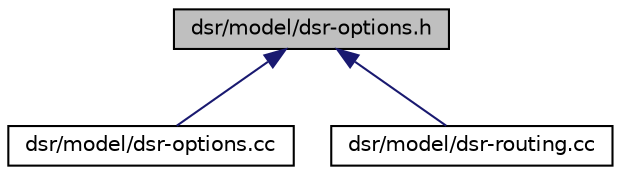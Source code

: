 digraph "dsr/model/dsr-options.h"
{
  edge [fontname="Helvetica",fontsize="10",labelfontname="Helvetica",labelfontsize="10"];
  node [fontname="Helvetica",fontsize="10",shape=record];
  Node1 [label="dsr/model/dsr-options.h",height=0.2,width=0.4,color="black", fillcolor="grey75", style="filled", fontcolor="black"];
  Node1 -> Node2 [dir="back",color="midnightblue",fontsize="10",style="solid"];
  Node2 [label="dsr/model/dsr-options.cc",height=0.2,width=0.4,color="black", fillcolor="white", style="filled",URL="$dd/d52/dsr-options_8cc.html"];
  Node1 -> Node3 [dir="back",color="midnightblue",fontsize="10",style="solid"];
  Node3 [label="dsr/model/dsr-routing.cc",height=0.2,width=0.4,color="black", fillcolor="white", style="filled",URL="$d5/d3f/dsr-routing_8cc.html"];
}

